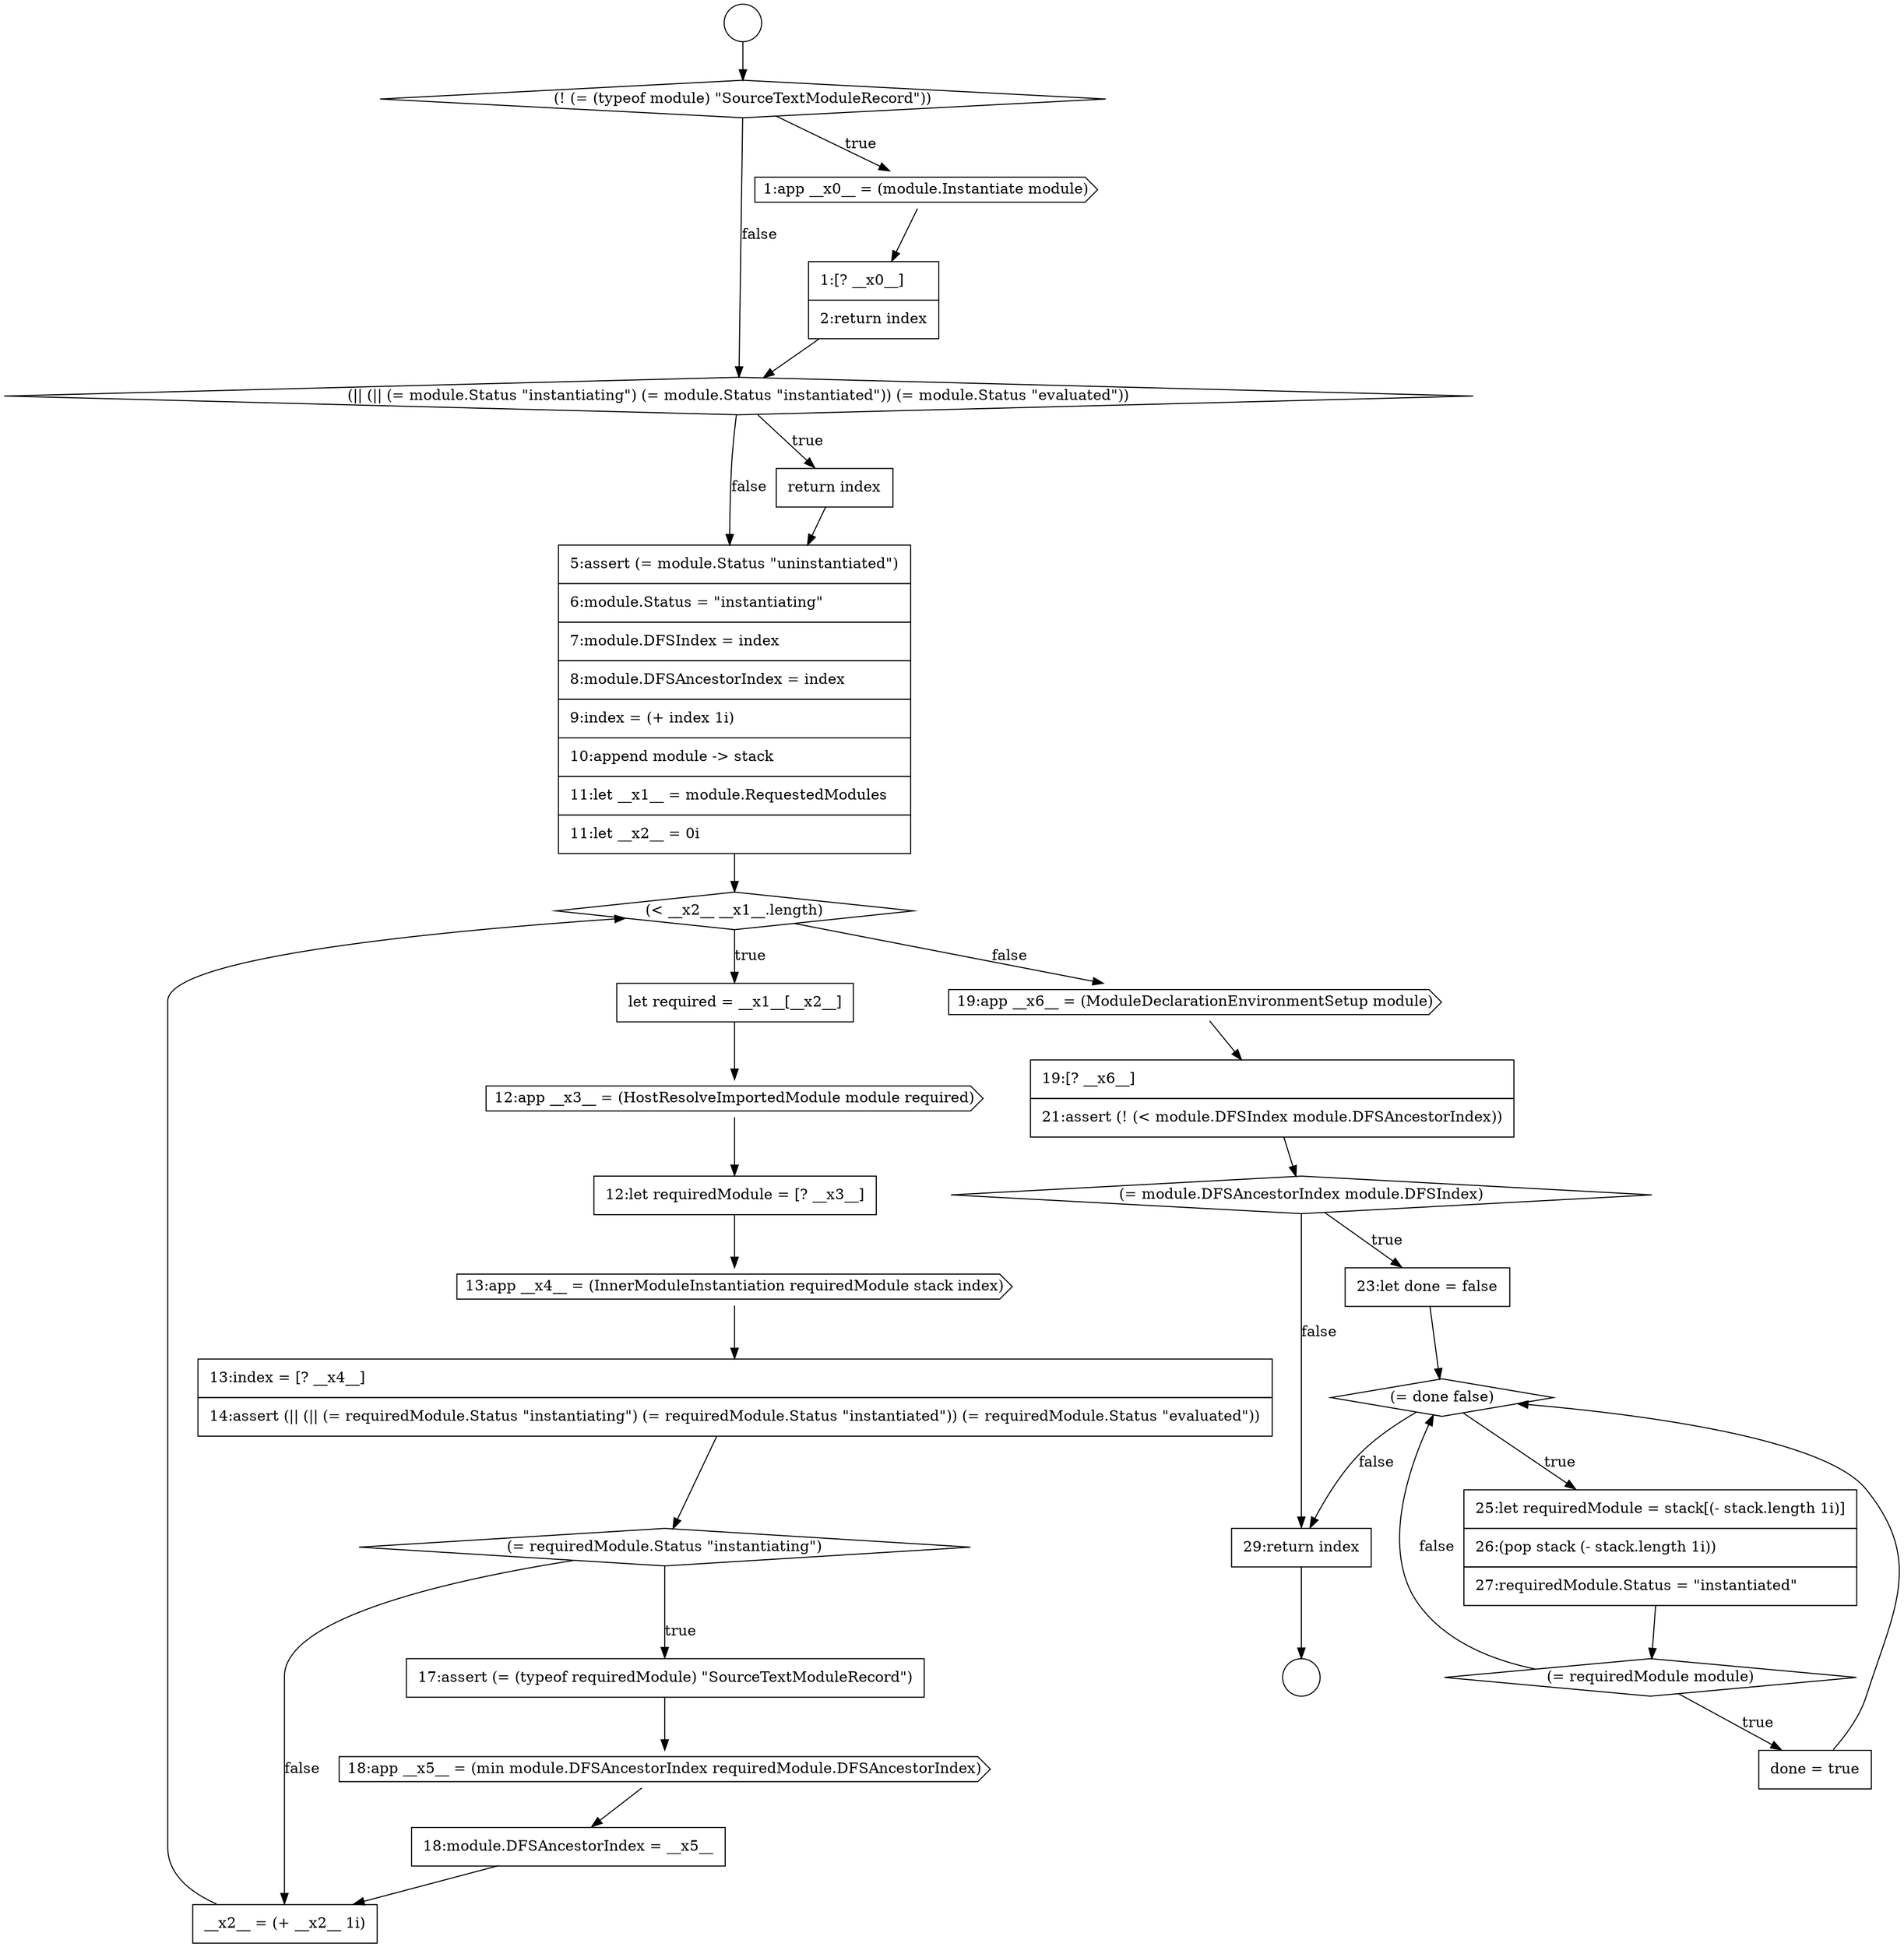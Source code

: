 digraph {
  node10577 [shape=none, margin=0, label=<<font color="black">
    <table border="0" cellborder="1" cellspacing="0" cellpadding="10">
      <tr><td align="left">5:assert (= module.Status &quot;uninstantiated&quot;)</td></tr>
      <tr><td align="left">6:module.Status = &quot;instantiating&quot;</td></tr>
      <tr><td align="left">7:module.DFSIndex = index</td></tr>
      <tr><td align="left">8:module.DFSAncestorIndex = index</td></tr>
      <tr><td align="left">9:index = (+ index 1i)</td></tr>
      <tr><td align="left">10:append module -&gt; stack</td></tr>
      <tr><td align="left">11:let __x1__ = module.RequestedModules</td></tr>
      <tr><td align="left">11:let __x2__ = 0i</td></tr>
    </table>
  </font>> color="black" fillcolor="white" style=filled]
  node10594 [shape=none, margin=0, label=<<font color="black">
    <table border="0" cellborder="1" cellspacing="0" cellpadding="10">
      <tr><td align="left">25:let requiredModule = stack[(- stack.length 1i)]</td></tr>
      <tr><td align="left">26:(pop stack (- stack.length 1i))</td></tr>
      <tr><td align="left">27:requiredModule.Status = &quot;instantiated&quot;</td></tr>
    </table>
  </font>> color="black" fillcolor="white" style=filled]
  node10584 [shape=diamond, label=<<font color="black">(= requiredModule.Status &quot;instantiating&quot;)</font>> color="black" fillcolor="white" style=filled]
  node10587 [shape=none, margin=0, label=<<font color="black">
    <table border="0" cellborder="1" cellspacing="0" cellpadding="10">
      <tr><td align="left">18:module.DFSAncestorIndex = __x5__</td></tr>
    </table>
  </font>> color="black" fillcolor="white" style=filled]
  node10570 [shape=circle label=" " color="black" fillcolor="white" style=filled]
  node10591 [shape=diamond, label=<<font color="black">(= module.DFSAncestorIndex module.DFSIndex)</font>> color="black" fillcolor="white" style=filled]
  node10574 [shape=none, margin=0, label=<<font color="black">
    <table border="0" cellborder="1" cellspacing="0" cellpadding="10">
      <tr><td align="left">1:[? __x0__]</td></tr>
      <tr><td align="left">2:return index</td></tr>
    </table>
  </font>> color="black" fillcolor="white" style=filled]
  node10593 [shape=diamond, label=<<font color="black">(= done false)</font>> color="black" fillcolor="white" style=filled]
  node10597 [shape=none, margin=0, label=<<font color="black">
    <table border="0" cellborder="1" cellspacing="0" cellpadding="10">
      <tr><td align="left">29:return index</td></tr>
    </table>
  </font>> color="black" fillcolor="white" style=filled]
  node10582 [shape=cds, label=<<font color="black">13:app __x4__ = (InnerModuleInstantiation requiredModule stack index)</font>> color="black" fillcolor="white" style=filled]
  node10596 [shape=none, margin=0, label=<<font color="black">
    <table border="0" cellborder="1" cellspacing="0" cellpadding="10">
      <tr><td align="left">done = true</td></tr>
    </table>
  </font>> color="black" fillcolor="white" style=filled]
  node10579 [shape=none, margin=0, label=<<font color="black">
    <table border="0" cellborder="1" cellspacing="0" cellpadding="10">
      <tr><td align="left">let required = __x1__[__x2__]</td></tr>
    </table>
  </font>> color="black" fillcolor="white" style=filled]
  node10576 [shape=none, margin=0, label=<<font color="black">
    <table border="0" cellborder="1" cellspacing="0" cellpadding="10">
      <tr><td align="left">return index</td></tr>
    </table>
  </font>> color="black" fillcolor="white" style=filled]
  node10589 [shape=cds, label=<<font color="black">19:app __x6__ = (ModuleDeclarationEnvironmentSetup module)</font>> color="black" fillcolor="white" style=filled]
  node10585 [shape=none, margin=0, label=<<font color="black">
    <table border="0" cellborder="1" cellspacing="0" cellpadding="10">
      <tr><td align="left">17:assert (= (typeof requiredModule) &quot;SourceTextModuleRecord&quot;)</td></tr>
    </table>
  </font>> color="black" fillcolor="white" style=filled]
  node10590 [shape=none, margin=0, label=<<font color="black">
    <table border="0" cellborder="1" cellspacing="0" cellpadding="10">
      <tr><td align="left">19:[? __x6__]</td></tr>
      <tr><td align="left">21:assert (! (&lt; module.DFSIndex module.DFSAncestorIndex))</td></tr>
    </table>
  </font>> color="black" fillcolor="white" style=filled]
  node10583 [shape=none, margin=0, label=<<font color="black">
    <table border="0" cellborder="1" cellspacing="0" cellpadding="10">
      <tr><td align="left">13:index = [? __x4__]</td></tr>
      <tr><td align="left">14:assert (|| (|| (= requiredModule.Status &quot;instantiating&quot;) (= requiredModule.Status &quot;instantiated&quot;)) (= requiredModule.Status &quot;evaluated&quot;))</td></tr>
    </table>
  </font>> color="black" fillcolor="white" style=filled]
  node10580 [shape=cds, label=<<font color="black">12:app __x3__ = (HostResolveImportedModule module required)</font>> color="black" fillcolor="white" style=filled]
  node10575 [shape=diamond, label=<<font color="black">(|| (|| (= module.Status &quot;instantiating&quot;) (= module.Status &quot;instantiated&quot;)) (= module.Status &quot;evaluated&quot;))</font>> color="black" fillcolor="white" style=filled]
  node10588 [shape=none, margin=0, label=<<font color="black">
    <table border="0" cellborder="1" cellspacing="0" cellpadding="10">
      <tr><td align="left">__x2__ = (+ __x2__ 1i)</td></tr>
    </table>
  </font>> color="black" fillcolor="white" style=filled]
  node10592 [shape=none, margin=0, label=<<font color="black">
    <table border="0" cellborder="1" cellspacing="0" cellpadding="10">
      <tr><td align="left">23:let done = false</td></tr>
    </table>
  </font>> color="black" fillcolor="white" style=filled]
  node10571 [shape=circle label=" " color="black" fillcolor="white" style=filled]
  node10581 [shape=none, margin=0, label=<<font color="black">
    <table border="0" cellborder="1" cellspacing="0" cellpadding="10">
      <tr><td align="left">12:let requiredModule = [? __x3__]</td></tr>
    </table>
  </font>> color="black" fillcolor="white" style=filled]
  node10572 [shape=diamond, label=<<font color="black">(! (= (typeof module) &quot;SourceTextModuleRecord&quot;))</font>> color="black" fillcolor="white" style=filled]
  node10595 [shape=diamond, label=<<font color="black">(= requiredModule module)</font>> color="black" fillcolor="white" style=filled]
  node10578 [shape=diamond, label=<<font color="black">(&lt; __x2__ __x1__.length)</font>> color="black" fillcolor="white" style=filled]
  node10573 [shape=cds, label=<<font color="black">1:app __x0__ = (module.Instantiate module)</font>> color="black" fillcolor="white" style=filled]
  node10586 [shape=cds, label=<<font color="black">18:app __x5__ = (min module.DFSAncestorIndex requiredModule.DFSAncestorIndex)</font>> color="black" fillcolor="white" style=filled]
  node10578 -> node10579 [label=<<font color="black">true</font>> color="black"]
  node10578 -> node10589 [label=<<font color="black">false</font>> color="black"]
  node10589 -> node10590 [ color="black"]
  node10583 -> node10584 [ color="black"]
  node10596 -> node10593 [ color="black"]
  node10581 -> node10582 [ color="black"]
  node10590 -> node10591 [ color="black"]
  node10595 -> node10596 [label=<<font color="black">true</font>> color="black"]
  node10595 -> node10593 [label=<<font color="black">false</font>> color="black"]
  node10587 -> node10588 [ color="black"]
  node10586 -> node10587 [ color="black"]
  node10575 -> node10576 [label=<<font color="black">true</font>> color="black"]
  node10575 -> node10577 [label=<<font color="black">false</font>> color="black"]
  node10594 -> node10595 [ color="black"]
  node10574 -> node10575 [ color="black"]
  node10580 -> node10581 [ color="black"]
  node10585 -> node10586 [ color="black"]
  node10572 -> node10573 [label=<<font color="black">true</font>> color="black"]
  node10572 -> node10575 [label=<<font color="black">false</font>> color="black"]
  node10577 -> node10578 [ color="black"]
  node10570 -> node10572 [ color="black"]
  node10584 -> node10585 [label=<<font color="black">true</font>> color="black"]
  node10584 -> node10588 [label=<<font color="black">false</font>> color="black"]
  node10597 -> node10571 [ color="black"]
  node10573 -> node10574 [ color="black"]
  node10588 -> node10578 [ color="black"]
  node10593 -> node10594 [label=<<font color="black">true</font>> color="black"]
  node10593 -> node10597 [label=<<font color="black">false</font>> color="black"]
  node10576 -> node10577 [ color="black"]
  node10592 -> node10593 [ color="black"]
  node10579 -> node10580 [ color="black"]
  node10591 -> node10592 [label=<<font color="black">true</font>> color="black"]
  node10591 -> node10597 [label=<<font color="black">false</font>> color="black"]
  node10582 -> node10583 [ color="black"]
}

